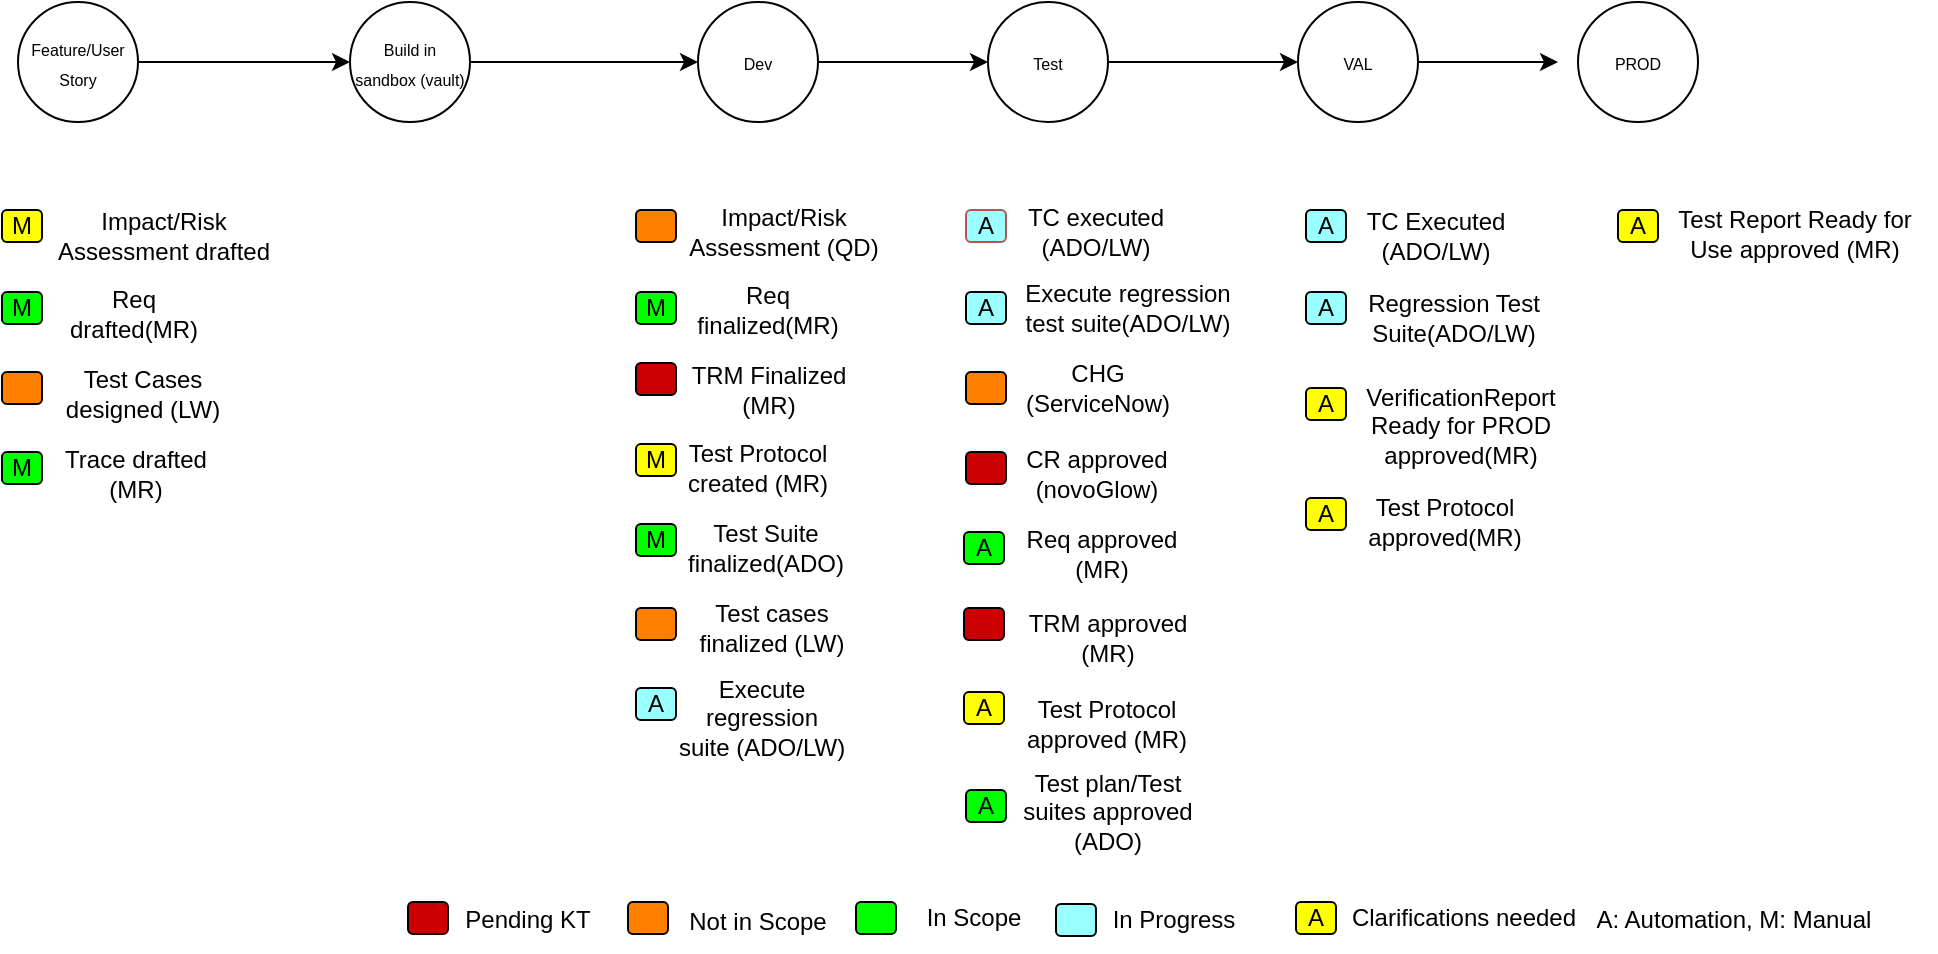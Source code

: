 <mxfile version="20.8.18" type="github">
  <diagram name="Page-1" id="d19-jBFcHIrSLnqHWP5x">
    <mxGraphModel dx="1393" dy="538" grid="0" gridSize="10" guides="1" tooltips="1" connect="1" arrows="1" fold="1" page="0" pageScale="1" pageWidth="850" pageHeight="1100" math="0" shadow="0">
      <root>
        <mxCell id="0" />
        <mxCell id="1" parent="0" />
        <mxCell id="FavbgJtfy0NIzKYWdvmE-1" style="edgeStyle=orthogonalEdgeStyle;rounded=0;orthogonalLoop=1;jettySize=auto;html=1;entryX=0;entryY=0.5;entryDx=0;entryDy=0;" parent="1" source="FavbgJtfy0NIzKYWdvmE-2" target="FavbgJtfy0NIzKYWdvmE-6" edge="1">
          <mxGeometry relative="1" as="geometry" />
        </mxCell>
        <mxCell id="FavbgJtfy0NIzKYWdvmE-2" value="" style="ellipse;whiteSpace=wrap;html=1;aspect=fixed;" parent="1" vertex="1">
          <mxGeometry x="46" y="80" width="60" height="60" as="geometry" />
        </mxCell>
        <mxCell id="FavbgJtfy0NIzKYWdvmE-3" value="&lt;font style=&quot;font-size: 8px;&quot;&gt;Build in sandbox (vault)&lt;/font&gt;" style="text;html=1;strokeColor=none;fillColor=none;align=center;verticalAlign=middle;whiteSpace=wrap;rounded=0;" parent="1" vertex="1">
          <mxGeometry x="46" y="95" width="60" height="30" as="geometry" />
        </mxCell>
        <mxCell id="FavbgJtfy0NIzKYWdvmE-4" style="edgeStyle=orthogonalEdgeStyle;rounded=0;orthogonalLoop=1;jettySize=auto;html=1;entryX=0;entryY=0.5;entryDx=0;entryDy=0;" parent="1" source="FavbgJtfy0NIzKYWdvmE-5" target="FavbgJtfy0NIzKYWdvmE-9" edge="1">
          <mxGeometry relative="1" as="geometry" />
        </mxCell>
        <mxCell id="FavbgJtfy0NIzKYWdvmE-5" value="" style="ellipse;whiteSpace=wrap;html=1;aspect=fixed;" parent="1" vertex="1">
          <mxGeometry x="220" y="80" width="60" height="60" as="geometry" />
        </mxCell>
        <mxCell id="FavbgJtfy0NIzKYWdvmE-6" value="&lt;font style=&quot;font-size: 8px;&quot;&gt;Dev&lt;/font&gt;" style="text;html=1;strokeColor=none;fillColor=none;align=center;verticalAlign=middle;whiteSpace=wrap;rounded=0;" parent="1" vertex="1">
          <mxGeometry x="220" y="95" width="60" height="30" as="geometry" />
        </mxCell>
        <mxCell id="FavbgJtfy0NIzKYWdvmE-7" style="edgeStyle=orthogonalEdgeStyle;rounded=0;orthogonalLoop=1;jettySize=auto;html=1;entryX=0;entryY=0.5;entryDx=0;entryDy=0;" parent="1" source="FavbgJtfy0NIzKYWdvmE-8" target="FavbgJtfy0NIzKYWdvmE-12" edge="1">
          <mxGeometry relative="1" as="geometry" />
        </mxCell>
        <mxCell id="FavbgJtfy0NIzKYWdvmE-8" value="" style="ellipse;whiteSpace=wrap;html=1;aspect=fixed;" parent="1" vertex="1">
          <mxGeometry x="365" y="80" width="60" height="60" as="geometry" />
        </mxCell>
        <mxCell id="FavbgJtfy0NIzKYWdvmE-9" value="&lt;font style=&quot;font-size: 8px;&quot;&gt;Test&lt;/font&gt;" style="text;html=1;strokeColor=none;fillColor=none;align=center;verticalAlign=middle;whiteSpace=wrap;rounded=0;" parent="1" vertex="1">
          <mxGeometry x="365" y="95" width="60" height="30" as="geometry" />
        </mxCell>
        <mxCell id="FavbgJtfy0NIzKYWdvmE-10" style="edgeStyle=orthogonalEdgeStyle;rounded=0;orthogonalLoop=1;jettySize=auto;html=1;" parent="1" source="FavbgJtfy0NIzKYWdvmE-11" edge="1">
          <mxGeometry relative="1" as="geometry">
            <mxPoint x="650" y="110" as="targetPoint" />
          </mxGeometry>
        </mxCell>
        <mxCell id="FavbgJtfy0NIzKYWdvmE-11" value="" style="ellipse;whiteSpace=wrap;html=1;aspect=fixed;" parent="1" vertex="1">
          <mxGeometry x="520" y="80" width="60" height="60" as="geometry" />
        </mxCell>
        <mxCell id="FavbgJtfy0NIzKYWdvmE-12" value="&lt;font style=&quot;font-size: 8px;&quot;&gt;VAL&lt;/font&gt;" style="text;html=1;strokeColor=none;fillColor=none;align=center;verticalAlign=middle;whiteSpace=wrap;rounded=0;" parent="1" vertex="1">
          <mxGeometry x="520" y="95" width="60" height="30" as="geometry" />
        </mxCell>
        <mxCell id="FavbgJtfy0NIzKYWdvmE-13" value="" style="ellipse;whiteSpace=wrap;html=1;aspect=fixed;" parent="1" vertex="1">
          <mxGeometry x="660" y="80" width="60" height="60" as="geometry" />
        </mxCell>
        <mxCell id="FavbgJtfy0NIzKYWdvmE-14" value="&lt;font style=&quot;font-size: 8px;&quot;&gt;PROD&lt;/font&gt;" style="text;html=1;strokeColor=none;fillColor=none;align=center;verticalAlign=middle;whiteSpace=wrap;rounded=0;" parent="1" vertex="1">
          <mxGeometry x="660" y="95" width="60" height="30" as="geometry" />
        </mxCell>
        <mxCell id="FavbgJtfy0NIzKYWdvmE-81" value="Test Report Ready for Use approved (MR)" style="text;html=1;strokeColor=none;fillColor=none;align=center;verticalAlign=middle;whiteSpace=wrap;rounded=0;" parent="1" vertex="1">
          <mxGeometry x="698" y="181" width="141" height="30" as="geometry" />
        </mxCell>
        <mxCell id="FavbgJtfy0NIzKYWdvmE-85" value="Not in Scope" style="text;html=1;strokeColor=none;fillColor=none;align=center;verticalAlign=middle;whiteSpace=wrap;rounded=0;" parent="1" vertex="1">
          <mxGeometry x="210" y="525" width="80" height="30" as="geometry" />
        </mxCell>
        <mxCell id="FavbgJtfy0NIzKYWdvmE-86" value="In Scope" style="text;html=1;strokeColor=none;fillColor=none;align=center;verticalAlign=middle;whiteSpace=wrap;rounded=0;" parent="1" vertex="1">
          <mxGeometry x="315" y="523" width="86" height="30" as="geometry" />
        </mxCell>
        <mxCell id="FavbgJtfy0NIzKYWdvmE-87" value="Clarifications needed" style="text;html=1;strokeColor=none;fillColor=none;align=center;verticalAlign=middle;whiteSpace=wrap;rounded=0;" parent="1" vertex="1">
          <mxGeometry x="543" y="523" width="120" height="30" as="geometry" />
        </mxCell>
        <mxCell id="9aKg02Du34RwJ0zvKtXv-4" value="Pending KT" style="text;html=1;strokeColor=none;fillColor=none;align=center;verticalAlign=middle;whiteSpace=wrap;rounded=0;" parent="1" vertex="1">
          <mxGeometry x="95" y="524" width="80" height="30" as="geometry" />
        </mxCell>
        <mxCell id="9aKg02Du34RwJ0zvKtXv-5" value="A: Automation, M: Manual" style="text;html=1;strokeColor=none;fillColor=none;align=center;verticalAlign=middle;whiteSpace=wrap;rounded=0;" parent="1" vertex="1">
          <mxGeometry x="637" y="524" width="202" height="30" as="geometry" />
        </mxCell>
        <mxCell id="9aKg02Du34RwJ0zvKtXv-16" value="Impact/Risk Assessment drafted" style="text;html=1;strokeColor=none;fillColor=none;align=center;verticalAlign=middle;whiteSpace=wrap;rounded=0;" parent="1" vertex="1">
          <mxGeometry x="-105" y="182" width="116" height="30" as="geometry" />
        </mxCell>
        <mxCell id="9aKg02Du34RwJ0zvKtXv-17" value="Req drafted(MR)" style="text;html=1;strokeColor=none;fillColor=none;align=center;verticalAlign=middle;whiteSpace=wrap;rounded=0;" parent="1" vertex="1">
          <mxGeometry x="-104" y="221" width="84" height="30" as="geometry" />
        </mxCell>
        <mxCell id="9aKg02Du34RwJ0zvKtXv-18" value="Test Cases designed (LW)" style="text;html=1;strokeColor=none;fillColor=none;align=center;verticalAlign=middle;whiteSpace=wrap;rounded=0;" parent="1" vertex="1">
          <mxGeometry x="-107" y="261" width="99" height="30" as="geometry" />
        </mxCell>
        <mxCell id="9aKg02Du34RwJ0zvKtXv-19" value="Trace drafted (MR)" style="text;html=1;strokeColor=none;fillColor=none;align=center;verticalAlign=middle;whiteSpace=wrap;rounded=0;" parent="1" vertex="1">
          <mxGeometry x="-98" y="301" width="74" height="30" as="geometry" />
        </mxCell>
        <mxCell id="9aKg02Du34RwJ0zvKtXv-33" value="" style="ellipse;whiteSpace=wrap;html=1;aspect=fixed;" parent="1" vertex="1">
          <mxGeometry x="-120" y="80" width="60" height="60" as="geometry" />
        </mxCell>
        <mxCell id="9aKg02Du34RwJ0zvKtXv-35" style="edgeStyle=orthogonalEdgeStyle;rounded=0;orthogonalLoop=1;jettySize=auto;html=1;entryX=0;entryY=0.5;entryDx=0;entryDy=0;" parent="1" source="9aKg02Du34RwJ0zvKtXv-34" target="FavbgJtfy0NIzKYWdvmE-3" edge="1">
          <mxGeometry relative="1" as="geometry" />
        </mxCell>
        <mxCell id="9aKg02Du34RwJ0zvKtXv-34" value="&lt;font style=&quot;font-size: 8px;&quot;&gt;Feature/User Story&lt;/font&gt;" style="text;html=1;strokeColor=none;fillColor=none;align=center;verticalAlign=middle;whiteSpace=wrap;rounded=0;" parent="1" vertex="1">
          <mxGeometry x="-120" y="95" width="60" height="30" as="geometry" />
        </mxCell>
        <mxCell id="FavbgJtfy0NIzKYWdvmE-24" value="Impact/Risk Assessment (QD)" style="text;html=1;strokeColor=none;fillColor=none;align=center;verticalAlign=middle;whiteSpace=wrap;rounded=0;" parent="1" vertex="1">
          <mxGeometry x="214" y="180" width="98" height="30" as="geometry" />
        </mxCell>
        <mxCell id="FavbgJtfy0NIzKYWdvmE-25" value="Req finalized(MR)" style="text;html=1;strokeColor=none;fillColor=none;align=center;verticalAlign=middle;whiteSpace=wrap;rounded=0;" parent="1" vertex="1">
          <mxGeometry x="213" y="219" width="84" height="30" as="geometry" />
        </mxCell>
        <mxCell id="FavbgJtfy0NIzKYWdvmE-26" value="TRM Finalized (MR)" style="text;html=1;strokeColor=none;fillColor=none;align=center;verticalAlign=middle;whiteSpace=wrap;rounded=0;" parent="1" vertex="1">
          <mxGeometry x="211" y="259" width="89" height="30" as="geometry" />
        </mxCell>
        <mxCell id="FavbgJtfy0NIzKYWdvmE-27" value="Test Protocol created (MR)" style="text;html=1;strokeColor=none;fillColor=none;align=center;verticalAlign=middle;whiteSpace=wrap;rounded=0;" parent="1" vertex="1">
          <mxGeometry x="213" y="298" width="74" height="30" as="geometry" />
        </mxCell>
        <mxCell id="FavbgJtfy0NIzKYWdvmE-28" value="Test Suite finalized(ADO)" style="text;html=1;strokeColor=none;fillColor=none;align=center;verticalAlign=middle;whiteSpace=wrap;rounded=0;" parent="1" vertex="1">
          <mxGeometry x="217" y="338" width="74" height="30" as="geometry" />
        </mxCell>
        <mxCell id="FavbgJtfy0NIzKYWdvmE-29" value="Test cases finalized (LW)" style="text;html=1;strokeColor=none;fillColor=none;align=center;verticalAlign=middle;whiteSpace=wrap;rounded=0;" parent="1" vertex="1">
          <mxGeometry x="214" y="378" width="86" height="30" as="geometry" />
        </mxCell>
        <mxCell id="FavbgJtfy0NIzKYWdvmE-30" value="Execute regression suite (ADO/LW)" style="text;html=1;strokeColor=none;fillColor=none;align=center;verticalAlign=middle;whiteSpace=wrap;rounded=0;" parent="1" vertex="1">
          <mxGeometry x="209" y="423" width="86" height="30" as="geometry" />
        </mxCell>
        <mxCell id="FavbgJtfy0NIzKYWdvmE-58" value="Req approved (MR)" style="text;html=1;strokeColor=none;fillColor=none;align=center;verticalAlign=middle;whiteSpace=wrap;rounded=0;" parent="1" vertex="1">
          <mxGeometry x="379" y="341" width="86" height="30" as="geometry" />
        </mxCell>
        <mxCell id="FavbgJtfy0NIzKYWdvmE-59" value="TRM approved (MR)" style="text;html=1;strokeColor=none;fillColor=none;align=center;verticalAlign=middle;whiteSpace=wrap;rounded=0;" parent="1" vertex="1">
          <mxGeometry x="380" y="383" width="90" height="30" as="geometry" />
        </mxCell>
        <mxCell id="FavbgJtfy0NIzKYWdvmE-60" value="Test Protocol approved (MR)" style="text;html=1;strokeColor=none;fillColor=none;align=center;verticalAlign=middle;whiteSpace=wrap;rounded=0;" parent="1" vertex="1">
          <mxGeometry x="379" y="426" width="91" height="30" as="geometry" />
        </mxCell>
        <mxCell id="FavbgJtfy0NIzKYWdvmE-61" value="TC executed (ADO/LW)" style="text;html=1;strokeColor=none;fillColor=none;align=center;verticalAlign=middle;whiteSpace=wrap;rounded=0;" parent="1" vertex="1">
          <mxGeometry x="383" y="180" width="72" height="30" as="geometry" />
        </mxCell>
        <mxCell id="FavbgJtfy0NIzKYWdvmE-62" value="Execute regression test suite(ADO/LW)" style="text;html=1;strokeColor=none;fillColor=none;align=center;verticalAlign=middle;whiteSpace=wrap;rounded=0;" parent="1" vertex="1">
          <mxGeometry x="380" y="218" width="110" height="30" as="geometry" />
        </mxCell>
        <mxCell id="FavbgJtfy0NIzKYWdvmE-63" value="CHG (ServiceNow)" style="text;html=1;strokeColor=none;fillColor=none;align=center;verticalAlign=middle;whiteSpace=wrap;rounded=0;" parent="1" vertex="1">
          <mxGeometry x="378" y="258" width="84" height="30" as="geometry" />
        </mxCell>
        <mxCell id="FavbgJtfy0NIzKYWdvmE-64" value="CR approved (novoGlow)" style="text;html=1;strokeColor=none;fillColor=none;align=center;verticalAlign=middle;whiteSpace=wrap;rounded=0;" parent="1" vertex="1">
          <mxGeometry x="371" y="301" width="97" height="30" as="geometry" />
        </mxCell>
        <mxCell id="FavbgJtfy0NIzKYWdvmE-65" value="A" style="rounded=1;whiteSpace=wrap;html=1;fillColor=#99FFFF;strokeColor=#b85450;" parent="1" vertex="1">
          <mxGeometry x="354" y="184" width="20" height="16" as="geometry" />
        </mxCell>
        <mxCell id="FavbgJtfy0NIzKYWdvmE-66" value="A" style="rounded=1;whiteSpace=wrap;html=1;fillColor=#99FFFF;" parent="1" vertex="1">
          <mxGeometry x="354" y="225" width="20" height="16" as="geometry" />
        </mxCell>
        <mxCell id="FavbgJtfy0NIzKYWdvmE-67" value="" style="rounded=1;whiteSpace=wrap;html=1;fillColor=#FF8000;" parent="1" vertex="1">
          <mxGeometry x="354" y="265" width="20" height="16" as="geometry" />
        </mxCell>
        <mxCell id="FavbgJtfy0NIzKYWdvmE-68" value="" style="rounded=1;whiteSpace=wrap;html=1;fillColor=#CC0000;" parent="1" vertex="1">
          <mxGeometry x="354" y="305" width="20" height="16" as="geometry" />
        </mxCell>
        <mxCell id="FavbgJtfy0NIzKYWdvmE-69" value="A" style="rounded=1;whiteSpace=wrap;html=1;fillColor=#00FF00;" parent="1" vertex="1">
          <mxGeometry x="353" y="345" width="20" height="16" as="geometry" />
        </mxCell>
        <mxCell id="FavbgJtfy0NIzKYWdvmE-70" value="" style="rounded=1;whiteSpace=wrap;html=1;fillColor=#CC0000;" parent="1" vertex="1">
          <mxGeometry x="353" y="383" width="20" height="16" as="geometry" />
        </mxCell>
        <mxCell id="FavbgJtfy0NIzKYWdvmE-71" value="A" style="rounded=1;whiteSpace=wrap;html=1;fillColor=#FFFF00;" parent="1" vertex="1">
          <mxGeometry x="353" y="425" width="20" height="16" as="geometry" />
        </mxCell>
        <mxCell id="9aKg02Du34RwJ0zvKtXv-6" value="Test plan/Test suites approved (ADO)" style="text;html=1;strokeColor=none;fillColor=none;align=center;verticalAlign=middle;whiteSpace=wrap;rounded=0;" parent="1" vertex="1">
          <mxGeometry x="380" y="470" width="90" height="30" as="geometry" />
        </mxCell>
        <mxCell id="9aKg02Du34RwJ0zvKtXv-7" value="A" style="rounded=1;whiteSpace=wrap;html=1;fillColor=#00FF00;" parent="1" vertex="1">
          <mxGeometry x="354" y="474" width="20" height="16" as="geometry" />
        </mxCell>
        <mxCell id="-D0Y1tp3KlLI_Afgflp--3" value="" style="rounded=1;whiteSpace=wrap;html=1;fillColor=#FF8000;" parent="1" vertex="1">
          <mxGeometry x="189" y="184" width="20" height="16" as="geometry" />
        </mxCell>
        <mxCell id="-D0Y1tp3KlLI_Afgflp--4" value="M" style="rounded=1;whiteSpace=wrap;html=1;fillColor=#00FF00;" parent="1" vertex="1">
          <mxGeometry x="189" y="225" width="20" height="16" as="geometry" />
        </mxCell>
        <mxCell id="-D0Y1tp3KlLI_Afgflp--6" value="" style="rounded=1;whiteSpace=wrap;html=1;fillColor=#CC0000;" parent="1" vertex="1">
          <mxGeometry x="189" y="260.5" width="20" height="16" as="geometry" />
        </mxCell>
        <mxCell id="-D0Y1tp3KlLI_Afgflp--7" value="M" style="rounded=1;whiteSpace=wrap;html=1;fillColor=#FFFF00;" parent="1" vertex="1">
          <mxGeometry x="189" y="301" width="20" height="16" as="geometry" />
        </mxCell>
        <mxCell id="-D0Y1tp3KlLI_Afgflp--8" value="M" style="rounded=1;whiteSpace=wrap;html=1;fillColor=#00FF00;" parent="1" vertex="1">
          <mxGeometry x="189" y="341" width="20" height="16" as="geometry" />
        </mxCell>
        <mxCell id="-D0Y1tp3KlLI_Afgflp--9" value="" style="rounded=1;whiteSpace=wrap;html=1;fillColor=#FF8000;" parent="1" vertex="1">
          <mxGeometry x="189" y="383" width="20" height="16" as="geometry" />
        </mxCell>
        <mxCell id="-D0Y1tp3KlLI_Afgflp--10" value="A" style="rounded=1;whiteSpace=wrap;html=1;fillColor=#99FFFF;" parent="1" vertex="1">
          <mxGeometry x="189" y="423" width="20" height="16" as="geometry" />
        </mxCell>
        <mxCell id="-D0Y1tp3KlLI_Afgflp--13" value="M" style="rounded=1;whiteSpace=wrap;html=1;fillColor=#00FF00;" parent="1" vertex="1">
          <mxGeometry x="-128" y="225" width="20" height="16" as="geometry" />
        </mxCell>
        <mxCell id="-D0Y1tp3KlLI_Afgflp--14" value="" style="rounded=1;whiteSpace=wrap;html=1;fillColor=#FF8000;" parent="1" vertex="1">
          <mxGeometry x="-128" y="265" width="20" height="16" as="geometry" />
        </mxCell>
        <mxCell id="-D0Y1tp3KlLI_Afgflp--15" value="M" style="rounded=1;whiteSpace=wrap;html=1;fillColor=#00FF00;" parent="1" vertex="1">
          <mxGeometry x="-128" y="305" width="20" height="16" as="geometry" />
        </mxCell>
        <mxCell id="-D0Y1tp3KlLI_Afgflp--16" value="A" style="rounded=1;whiteSpace=wrap;html=1;fillColor=#FFFF00;" parent="1" vertex="1">
          <mxGeometry x="524" y="328" width="20" height="16" as="geometry" />
        </mxCell>
        <mxCell id="FavbgJtfy0NIzKYWdvmE-44" value="Test Protocol approved(MR)" style="text;html=1;strokeColor=none;fillColor=none;align=center;verticalAlign=middle;whiteSpace=wrap;rounded=0;" parent="1" vertex="1">
          <mxGeometry x="539" y="325" width="109" height="30" as="geometry" />
        </mxCell>
        <mxCell id="EaY1m0tRtucJy6dcKxQ--14" value="TC Executed (ADO/LW)" style="text;html=1;strokeColor=none;fillColor=none;align=center;verticalAlign=middle;whiteSpace=wrap;rounded=0;" parent="1" vertex="1">
          <mxGeometry x="552" y="182" width="74" height="30" as="geometry" />
        </mxCell>
        <mxCell id="EaY1m0tRtucJy6dcKxQ--16" value="Regression Test Suite(ADO/LW)" style="text;html=1;strokeColor=none;fillColor=none;align=center;verticalAlign=middle;whiteSpace=wrap;rounded=0;" parent="1" vertex="1">
          <mxGeometry x="553" y="223" width="90" height="30" as="geometry" />
        </mxCell>
        <mxCell id="EaY1m0tRtucJy6dcKxQ--18" value="VerificationReport Ready for PROD approved(MR)" style="text;html=1;strokeColor=none;fillColor=none;align=center;verticalAlign=middle;whiteSpace=wrap;rounded=0;" parent="1" vertex="1">
          <mxGeometry x="545" y="278" width="113" height="27" as="geometry" />
        </mxCell>
        <mxCell id="2FHiuM6PywmLztwVEvv3-3" style="edgeStyle=orthogonalEdgeStyle;rounded=0;orthogonalLoop=1;jettySize=auto;html=1;exitX=0.5;exitY=1;exitDx=0;exitDy=0;" parent="1" source="FavbgJtfy0NIzKYWdvmE-44" target="FavbgJtfy0NIzKYWdvmE-44" edge="1">
          <mxGeometry relative="1" as="geometry" />
        </mxCell>
        <mxCell id="-D0Y1tp3KlLI_Afgflp--19" value="A" style="rounded=1;whiteSpace=wrap;html=1;fillColor=#FFFF00;" parent="1" vertex="1">
          <mxGeometry x="524" y="273" width="20" height="16" as="geometry" />
        </mxCell>
        <mxCell id="-D0Y1tp3KlLI_Afgflp--20" value="A" style="rounded=1;whiteSpace=wrap;html=1;fillColor=#99FFFF;" parent="1" vertex="1">
          <mxGeometry x="524" y="225" width="20" height="16" as="geometry" />
        </mxCell>
        <mxCell id="-D0Y1tp3KlLI_Afgflp--22" value="A" style="rounded=1;whiteSpace=wrap;html=1;fillColor=#99FFFF;" parent="1" vertex="1">
          <mxGeometry x="524" y="184" width="20" height="16" as="geometry" />
        </mxCell>
        <mxCell id="-D0Y1tp3KlLI_Afgflp--23" value="A" style="rounded=1;whiteSpace=wrap;html=1;fillColor=#FFFF00;" parent="1" vertex="1">
          <mxGeometry x="680" y="184" width="20" height="16" as="geometry" />
        </mxCell>
        <mxCell id="-D0Y1tp3KlLI_Afgflp--24" value="M" style="rounded=1;whiteSpace=wrap;html=1;fillColor=#FFFF00;" parent="1" vertex="1">
          <mxGeometry x="-128" y="184" width="20" height="16" as="geometry" />
        </mxCell>
        <mxCell id="-D0Y1tp3KlLI_Afgflp--26" value="" style="rounded=1;whiteSpace=wrap;html=1;fillColor=#00FF00;" parent="1" vertex="1">
          <mxGeometry x="299" y="530" width="20" height="16" as="geometry" />
        </mxCell>
        <mxCell id="-D0Y1tp3KlLI_Afgflp--27" value="A" style="rounded=1;whiteSpace=wrap;html=1;fillColor=#FFFF00;" parent="1" vertex="1">
          <mxGeometry x="519" y="530" width="20" height="16" as="geometry" />
        </mxCell>
        <mxCell id="-D0Y1tp3KlLI_Afgflp--29" value="" style="rounded=1;whiteSpace=wrap;html=1;fillColor=#FF8000;" parent="1" vertex="1">
          <mxGeometry x="185" y="530" width="20" height="16" as="geometry" />
        </mxCell>
        <mxCell id="-D0Y1tp3KlLI_Afgflp--30" value="" style="rounded=1;whiteSpace=wrap;html=1;fillColor=#CC0000;" parent="1" vertex="1">
          <mxGeometry x="75" y="530" width="20" height="16" as="geometry" />
        </mxCell>
        <mxCell id="-D0Y1tp3KlLI_Afgflp--31" value="In Progress" style="text;html=1;strokeColor=none;fillColor=none;align=center;verticalAlign=middle;whiteSpace=wrap;rounded=0;" parent="1" vertex="1">
          <mxGeometry x="415" y="524" width="86" height="30" as="geometry" />
        </mxCell>
        <mxCell id="-D0Y1tp3KlLI_Afgflp--32" value="" style="rounded=1;whiteSpace=wrap;html=1;fillColor=#99FFFF;" parent="1" vertex="1">
          <mxGeometry x="399" y="531" width="20" height="16" as="geometry" />
        </mxCell>
      </root>
    </mxGraphModel>
  </diagram>
</mxfile>
